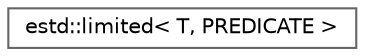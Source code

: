 digraph "Graphical Class Hierarchy"
{
 // LATEX_PDF_SIZE
  bgcolor="transparent";
  edge [fontname=Helvetica,fontsize=10,labelfontname=Helvetica,labelfontsize=10];
  node [fontname=Helvetica,fontsize=10,shape=box,height=0.2,width=0.4];
  rankdir="LR";
  Node0 [id="Node000000",label="estd::limited\< T, PREDICATE \>",height=0.2,width=0.4,color="grey40", fillcolor="white", style="filled",URL="$d6/d92/structestd_1_1limited.html",tooltip=" "];
}

